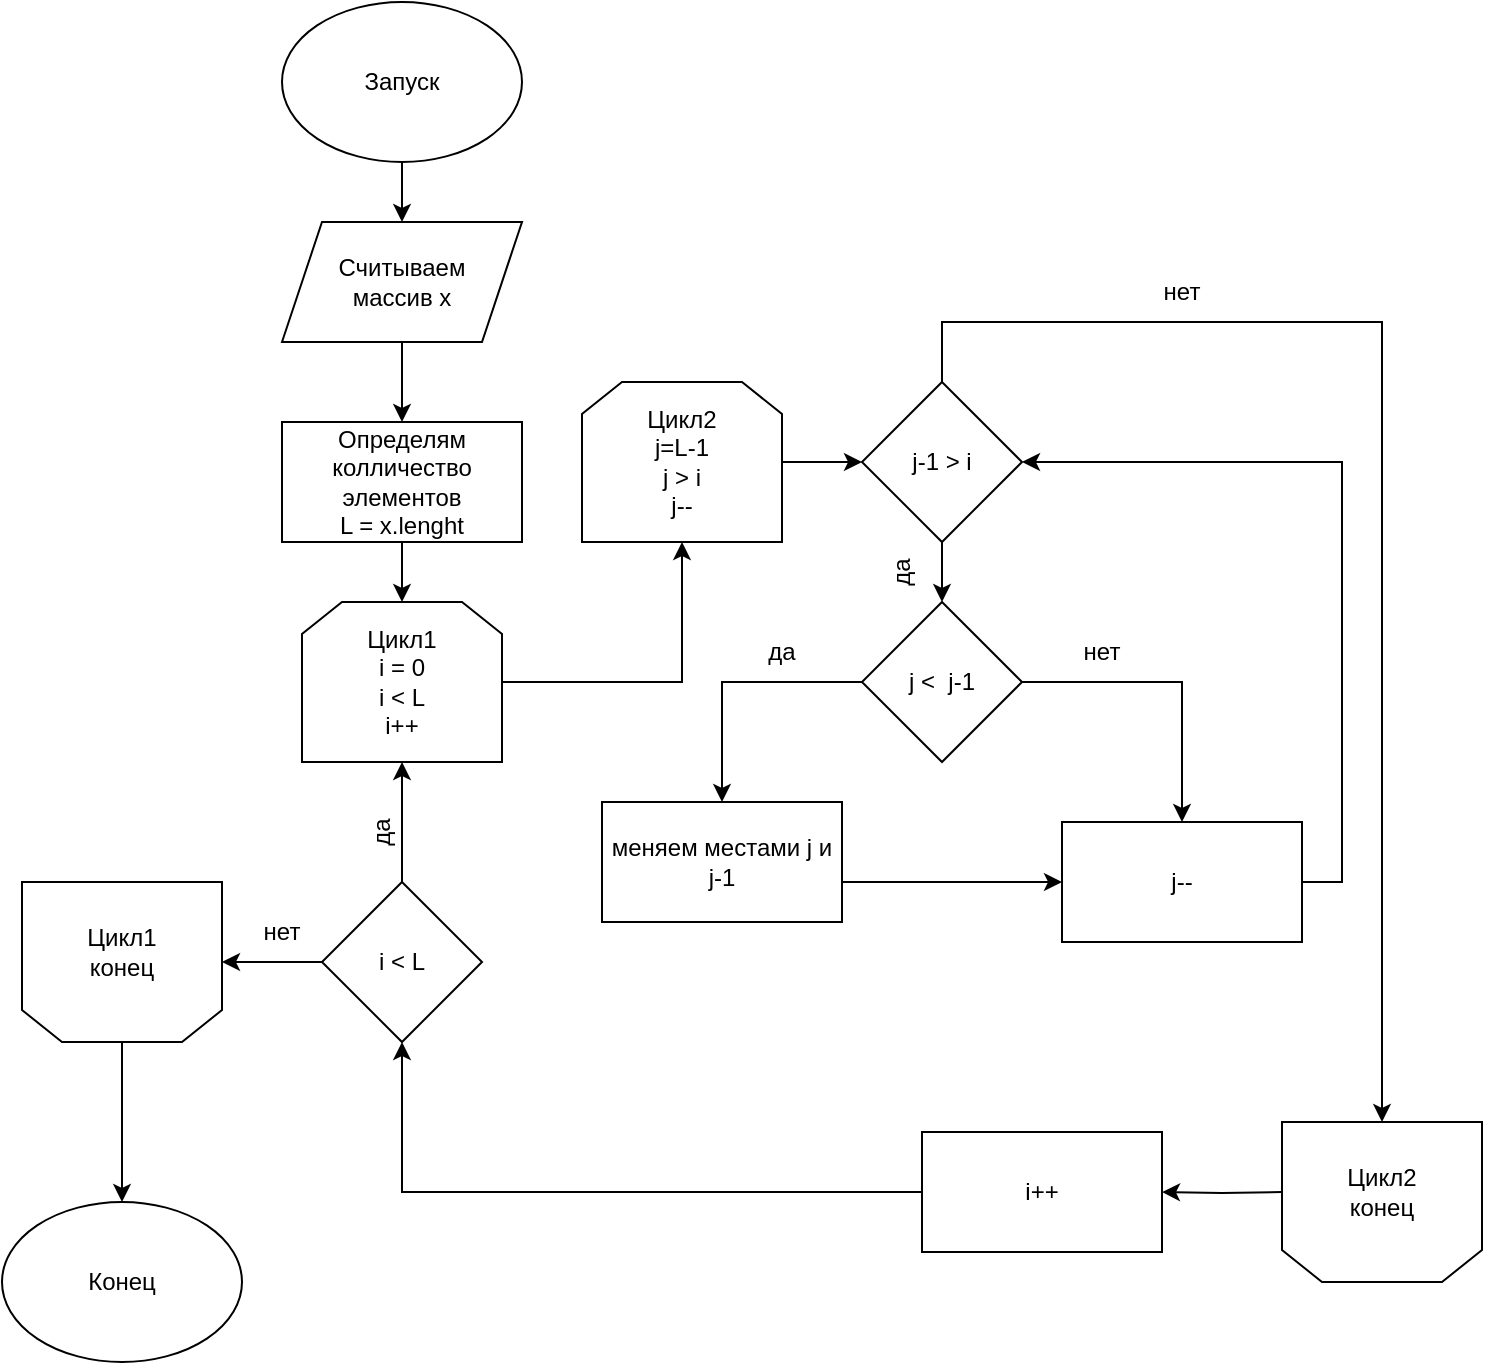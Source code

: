 <mxfile version="20.1.1"><diagram id="kgx1ve2N12VDbBheaOtn" name="Page-1"><mxGraphModel dx="770" dy="535" grid="1" gridSize="10" guides="1" tooltips="1" connect="1" arrows="1" fold="1" page="1" pageScale="1" pageWidth="827" pageHeight="1169" math="0" shadow="0"><root><mxCell id="0"/><mxCell id="1" parent="0"/><mxCell id="ARAuULkwrb_IBWRJdMCg-16" value="" style="edgeStyle=orthogonalEdgeStyle;rounded=0;orthogonalLoop=1;jettySize=auto;html=1;" edge="1" parent="1" source="ARAuULkwrb_IBWRJdMCg-13" target="ARAuULkwrb_IBWRJdMCg-15"><mxGeometry relative="1" as="geometry"/></mxCell><mxCell id="ARAuULkwrb_IBWRJdMCg-13" value="Запуск" style="ellipse;whiteSpace=wrap;html=1;" vertex="1" parent="1"><mxGeometry x="150" y="10" width="120" height="80" as="geometry"/></mxCell><mxCell id="ARAuULkwrb_IBWRJdMCg-80" value="" style="edgeStyle=orthogonalEdgeStyle;rounded=0;orthogonalLoop=1;jettySize=auto;html=1;" edge="1" parent="1" source="ARAuULkwrb_IBWRJdMCg-15" target="ARAuULkwrb_IBWRJdMCg-18"><mxGeometry relative="1" as="geometry"/></mxCell><mxCell id="ARAuULkwrb_IBWRJdMCg-15" value="Считываем&lt;br&gt;массив x" style="shape=parallelogram;perimeter=parallelogramPerimeter;whiteSpace=wrap;html=1;fixedSize=1;" vertex="1" parent="1"><mxGeometry x="150" y="120" width="120" height="60" as="geometry"/></mxCell><mxCell id="ARAuULkwrb_IBWRJdMCg-81" value="" style="edgeStyle=orthogonalEdgeStyle;rounded=0;orthogonalLoop=1;jettySize=auto;html=1;" edge="1" parent="1" source="ARAuULkwrb_IBWRJdMCg-18" target="ARAuULkwrb_IBWRJdMCg-62"><mxGeometry relative="1" as="geometry"/></mxCell><mxCell id="ARAuULkwrb_IBWRJdMCg-18" value="Определям&lt;br&gt;колличество&lt;br&gt;элементов&lt;br&gt;L = x.lenght" style="rounded=0;whiteSpace=wrap;html=1;" vertex="1" parent="1"><mxGeometry x="150" y="220" width="120" height="60" as="geometry"/></mxCell><mxCell id="ARAuULkwrb_IBWRJdMCg-95" value="" style="edgeStyle=orthogonalEdgeStyle;rounded=0;orthogonalLoop=1;jettySize=auto;html=1;" edge="1" parent="1" source="ARAuULkwrb_IBWRJdMCg-33" target="ARAuULkwrb_IBWRJdMCg-94"><mxGeometry relative="1" as="geometry"><Array as="points"><mxPoint x="510" y="450"/><mxPoint x="510" y="450"/></Array></mxGeometry></mxCell><mxCell id="ARAuULkwrb_IBWRJdMCg-33" value="меняем местами j и j-1" style="whiteSpace=wrap;html=1;" vertex="1" parent="1"><mxGeometry x="310" y="410" width="120" height="60" as="geometry"/></mxCell><mxCell id="ARAuULkwrb_IBWRJdMCg-45" value="Конец" style="ellipse;whiteSpace=wrap;html=1;" vertex="1" parent="1"><mxGeometry x="10" y="610" width="120" height="80" as="geometry"/></mxCell><mxCell id="ARAuULkwrb_IBWRJdMCg-89" value="" style="edgeStyle=orthogonalEdgeStyle;rounded=0;orthogonalLoop=1;jettySize=auto;html=1;" edge="1" parent="1" source="ARAuULkwrb_IBWRJdMCg-62" target="ARAuULkwrb_IBWRJdMCg-88"><mxGeometry relative="1" as="geometry"/></mxCell><mxCell id="ARAuULkwrb_IBWRJdMCg-62" value="Цикл1&lt;br&gt;i = 0&lt;br&gt;&lt;span style=&quot;background-color: rgb(255, 255, 255);&quot;&gt;i &amp;lt; L&lt;/span&gt;&lt;br style=&quot;background-color: rgb(255, 255, 255);&quot;&gt;&lt;span style=&quot;background-color: rgb(255, 255, 255);&quot;&gt;i++&lt;/span&gt;" style="shape=loopLimit;whiteSpace=wrap;html=1;" vertex="1" parent="1"><mxGeometry x="160" y="310" width="100" height="80" as="geometry"/></mxCell><mxCell id="ARAuULkwrb_IBWRJdMCg-93" value="" style="edgeStyle=orthogonalEdgeStyle;rounded=0;orthogonalLoop=1;jettySize=auto;html=1;" edge="1" parent="1" source="ARAuULkwrb_IBWRJdMCg-64" target="ARAuULkwrb_IBWRJdMCg-33"><mxGeometry relative="1" as="geometry"/></mxCell><mxCell id="ARAuULkwrb_IBWRJdMCg-97" value="" style="edgeStyle=orthogonalEdgeStyle;rounded=0;orthogonalLoop=1;jettySize=auto;html=1;" edge="1" parent="1" source="ARAuULkwrb_IBWRJdMCg-64" target="ARAuULkwrb_IBWRJdMCg-94"><mxGeometry relative="1" as="geometry"/></mxCell><mxCell id="ARAuULkwrb_IBWRJdMCg-64" value="j &amp;lt; &amp;nbsp;j-1" style="rhombus;whiteSpace=wrap;html=1;" vertex="1" parent="1"><mxGeometry x="440" y="310" width="80" height="80" as="geometry"/></mxCell><mxCell id="ARAuULkwrb_IBWRJdMCg-67" value="" style="shape=loopLimit;whiteSpace=wrap;html=1;rotation=-180;" vertex="1" parent="1"><mxGeometry x="650" y="570" width="100" height="80" as="geometry"/></mxCell><mxCell id="ARAuULkwrb_IBWRJdMCg-102" value="" style="edgeStyle=orthogonalEdgeStyle;rounded=0;orthogonalLoop=1;jettySize=auto;html=1;" edge="1" parent="1" target="ARAuULkwrb_IBWRJdMCg-101"><mxGeometry relative="1" as="geometry"><mxPoint x="650" y="605" as="sourcePoint"/></mxGeometry></mxCell><mxCell id="ARAuULkwrb_IBWRJdMCg-69" value="&lt;span style=&quot;background-color: rgb(255, 255, 255);&quot;&gt;Цикл2&lt;br&gt;конец&lt;/span&gt;" style="text;html=1;strokeColor=none;fillColor=none;align=center;verticalAlign=middle;whiteSpace=wrap;rounded=0;" vertex="1" parent="1"><mxGeometry x="670" y="590" width="60" height="30" as="geometry"/></mxCell><mxCell id="ARAuULkwrb_IBWRJdMCg-91" value="" style="edgeStyle=orthogonalEdgeStyle;rounded=0;orthogonalLoop=1;jettySize=auto;html=1;" edge="1" parent="1" source="ARAuULkwrb_IBWRJdMCg-74" target="ARAuULkwrb_IBWRJdMCg-64"><mxGeometry relative="1" as="geometry"/></mxCell><mxCell id="ARAuULkwrb_IBWRJdMCg-100" value="" style="edgeStyle=orthogonalEdgeStyle;rounded=0;orthogonalLoop=1;jettySize=auto;html=1;" edge="1" parent="1" source="ARAuULkwrb_IBWRJdMCg-74" target="ARAuULkwrb_IBWRJdMCg-67"><mxGeometry relative="1" as="geometry"><Array as="points"><mxPoint x="480" y="170"/><mxPoint x="700" y="170"/></Array></mxGeometry></mxCell><mxCell id="ARAuULkwrb_IBWRJdMCg-74" value="j-1 &amp;gt; i" style="rhombus;whiteSpace=wrap;html=1;" vertex="1" parent="1"><mxGeometry x="440" y="200" width="80" height="80" as="geometry"/></mxCell><mxCell id="ARAuULkwrb_IBWRJdMCg-90" value="" style="edgeStyle=orthogonalEdgeStyle;rounded=0;orthogonalLoop=1;jettySize=auto;html=1;" edge="1" parent="1" source="ARAuULkwrb_IBWRJdMCg-88" target="ARAuULkwrb_IBWRJdMCg-74"><mxGeometry relative="1" as="geometry"/></mxCell><mxCell id="ARAuULkwrb_IBWRJdMCg-88" value="Цикл2&lt;br&gt;j=L-1&lt;br&gt;j &amp;gt; i&lt;br&gt;j--" style="shape=loopLimit;whiteSpace=wrap;html=1;" vertex="1" parent="1"><mxGeometry x="300" y="200" width="100" height="80" as="geometry"/></mxCell><mxCell id="ARAuULkwrb_IBWRJdMCg-96" value="" style="edgeStyle=orthogonalEdgeStyle;rounded=0;orthogonalLoop=1;jettySize=auto;html=1;" edge="1" parent="1" source="ARAuULkwrb_IBWRJdMCg-94" target="ARAuULkwrb_IBWRJdMCg-74"><mxGeometry relative="1" as="geometry"><Array as="points"><mxPoint x="680" y="450"/><mxPoint x="680" y="240"/></Array></mxGeometry></mxCell><mxCell id="ARAuULkwrb_IBWRJdMCg-94" value="j--" style="whiteSpace=wrap;html=1;" vertex="1" parent="1"><mxGeometry x="540" y="420" width="120" height="60" as="geometry"/></mxCell><mxCell id="ARAuULkwrb_IBWRJdMCg-104" value="" style="edgeStyle=orthogonalEdgeStyle;rounded=0;orthogonalLoop=1;jettySize=auto;html=1;" edge="1" parent="1" source="ARAuULkwrb_IBWRJdMCg-101" target="ARAuULkwrb_IBWRJdMCg-103"><mxGeometry relative="1" as="geometry"/></mxCell><mxCell id="ARAuULkwrb_IBWRJdMCg-101" value="i++" style="whiteSpace=wrap;html=1;" vertex="1" parent="1"><mxGeometry x="470" y="575" width="120" height="60" as="geometry"/></mxCell><mxCell id="ARAuULkwrb_IBWRJdMCg-106" value="" style="edgeStyle=orthogonalEdgeStyle;rounded=0;orthogonalLoop=1;jettySize=auto;html=1;" edge="1" parent="1" source="ARAuULkwrb_IBWRJdMCg-103" target="ARAuULkwrb_IBWRJdMCg-62"><mxGeometry relative="1" as="geometry"/></mxCell><mxCell id="ARAuULkwrb_IBWRJdMCg-117" value="" style="edgeStyle=orthogonalEdgeStyle;rounded=0;orthogonalLoop=1;jettySize=auto;html=1;" edge="1" parent="1" source="ARAuULkwrb_IBWRJdMCg-103" target="ARAuULkwrb_IBWRJdMCg-113"><mxGeometry relative="1" as="geometry"/></mxCell><mxCell id="ARAuULkwrb_IBWRJdMCg-103" value="i &amp;lt; L" style="rhombus;whiteSpace=wrap;html=1;" vertex="1" parent="1"><mxGeometry x="170" y="450" width="80" height="80" as="geometry"/></mxCell><mxCell id="ARAuULkwrb_IBWRJdMCg-107" value="да" style="text;html=1;strokeColor=none;fillColor=none;align=center;verticalAlign=middle;whiteSpace=wrap;rounded=0;rotation=-90;" vertex="1" parent="1"><mxGeometry x="430" y="280" width="60" height="30" as="geometry"/></mxCell><mxCell id="ARAuULkwrb_IBWRJdMCg-108" value="нет" style="text;html=1;strokeColor=none;fillColor=none;align=center;verticalAlign=middle;whiteSpace=wrap;rounded=0;" vertex="1" parent="1"><mxGeometry x="570" y="140" width="60" height="30" as="geometry"/></mxCell><mxCell id="ARAuULkwrb_IBWRJdMCg-109" value="да" style="text;html=1;strokeColor=none;fillColor=none;align=center;verticalAlign=middle;whiteSpace=wrap;rounded=0;rotation=0;" vertex="1" parent="1"><mxGeometry x="370" y="320" width="60" height="30" as="geometry"/></mxCell><mxCell id="ARAuULkwrb_IBWRJdMCg-110" value="нет" style="text;html=1;strokeColor=none;fillColor=none;align=center;verticalAlign=middle;whiteSpace=wrap;rounded=0;" vertex="1" parent="1"><mxGeometry x="530" y="320" width="60" height="30" as="geometry"/></mxCell><mxCell id="ARAuULkwrb_IBWRJdMCg-111" value="да" style="text;html=1;strokeColor=none;fillColor=none;align=center;verticalAlign=middle;whiteSpace=wrap;rounded=0;rotation=-90;" vertex="1" parent="1"><mxGeometry x="170" y="410" width="60" height="30" as="geometry"/></mxCell><mxCell id="ARAuULkwrb_IBWRJdMCg-112" value="нет" style="text;html=1;strokeColor=none;fillColor=none;align=center;verticalAlign=middle;whiteSpace=wrap;rounded=0;" vertex="1" parent="1"><mxGeometry x="120" y="460" width="60" height="30" as="geometry"/></mxCell><mxCell id="ARAuULkwrb_IBWRJdMCg-118" value="" style="edgeStyle=orthogonalEdgeStyle;rounded=0;orthogonalLoop=1;jettySize=auto;html=1;" edge="1" parent="1" source="ARAuULkwrb_IBWRJdMCg-113" target="ARAuULkwrb_IBWRJdMCg-45"><mxGeometry relative="1" as="geometry"/></mxCell><mxCell id="ARAuULkwrb_IBWRJdMCg-113" value="" style="shape=loopLimit;whiteSpace=wrap;html=1;rotation=-180;" vertex="1" parent="1"><mxGeometry x="20" y="450" width="100" height="80" as="geometry"/></mxCell><mxCell id="ARAuULkwrb_IBWRJdMCg-115" value="&lt;span style=&quot;background-color: rgb(255, 255, 255);&quot;&gt;Цикл1&lt;br&gt;конец&lt;/span&gt;" style="text;html=1;strokeColor=none;fillColor=none;align=center;verticalAlign=middle;whiteSpace=wrap;rounded=0;" vertex="1" parent="1"><mxGeometry x="40" y="470" width="60" height="30" as="geometry"/></mxCell></root></mxGraphModel></diagram></mxfile>